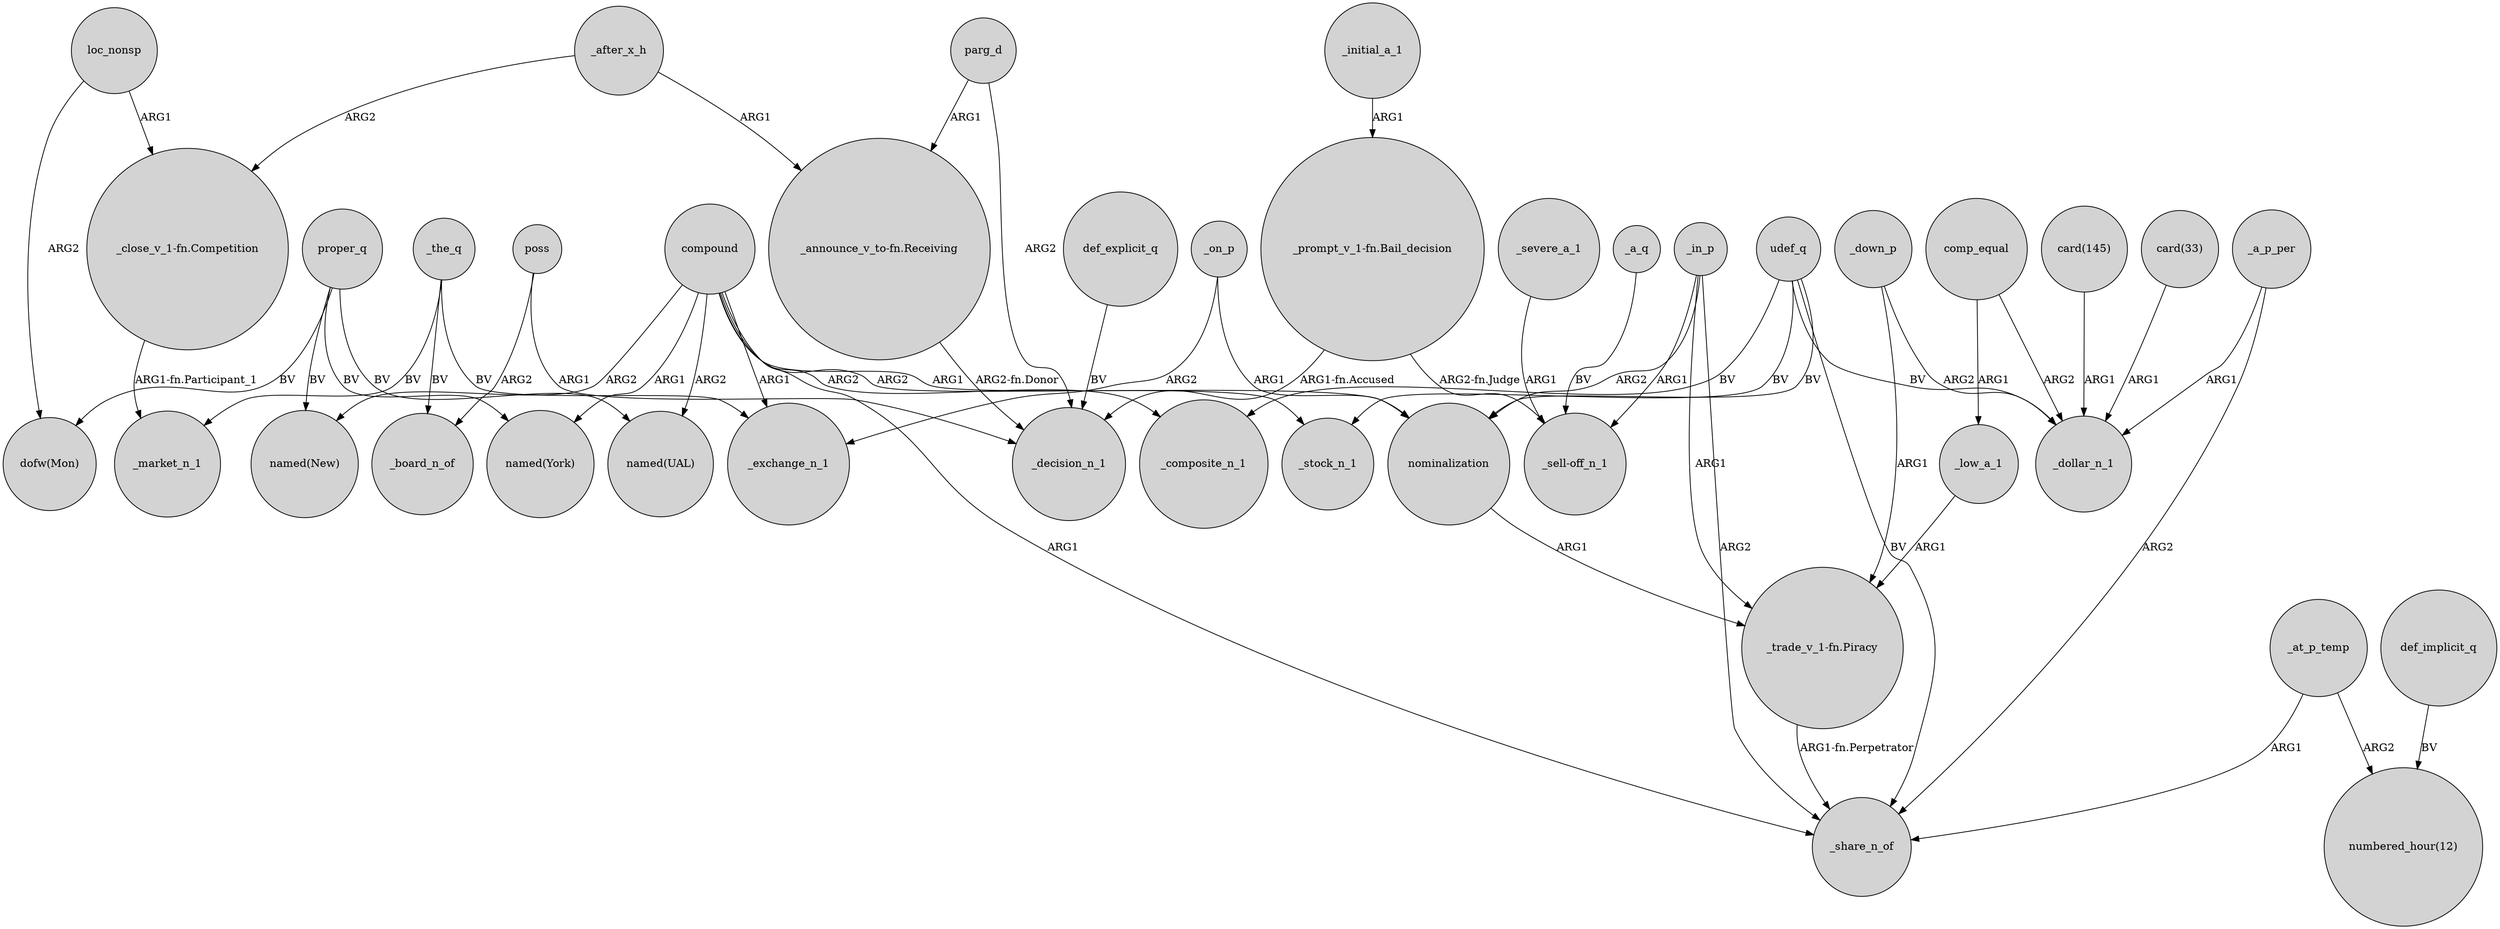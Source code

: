 digraph {
	node [shape=circle style=filled]
	_on_p -> nominalization [label=ARG1]
	nominalization -> "_trade_v_1-fn.Piracy" [label=ARG1]
	_down_p -> "_trade_v_1-fn.Piracy" [label=ARG1]
	"card(145)" -> _dollar_n_1 [label=ARG1]
	"_trade_v_1-fn.Piracy" -> _share_n_of [label="ARG1-fn.Perpetrator"]
	def_implicit_q -> "numbered_hour(12)" [label=BV]
	loc_nonsp -> "_close_v_1-fn.Competition" [label=ARG1]
	_in_p -> "_sell-off_n_1" [label=ARG1]
	compound -> "named(New)" [label=ARG2]
	compound -> _share_n_of [label=ARG1]
	_in_p -> "_trade_v_1-fn.Piracy" [label=ARG1]
	proper_q -> "named(New)" [label=BV]
	udef_q -> nominalization [label=BV]
	def_explicit_q -> _decision_n_1 [label=BV]
	proper_q -> "dofw(Mon)" [label=BV]
	poss -> _decision_n_1 [label=ARG1]
	"_announce_v_to-fn.Receiving" -> _decision_n_1 [label="ARG2-fn.Donor"]
	_at_p_temp -> _share_n_of [label=ARG1]
	_severe_a_1 -> "_sell-off_n_1" [label=ARG1]
	_the_q -> _board_n_of [label=BV]
	_after_x_h -> "_close_v_1-fn.Competition" [label=ARG2]
	_on_p -> _exchange_n_1 [label=ARG2]
	compound -> _exchange_n_1 [label=ARG1]
	_the_q -> _market_n_1 [label=BV]
	parg_d -> _decision_n_1 [label=ARG2]
	_initial_a_1 -> "_prompt_v_1-fn.Bail_decision" [label=ARG1]
	proper_q -> "named(UAL)" [label=BV]
	proper_q -> "named(York)" [label=BV]
	compound -> nominalization [label=ARG1]
	"card(33)" -> _dollar_n_1 [label=ARG1]
	udef_q -> _stock_n_1 [label=BV]
	loc_nonsp -> "dofw(Mon)" [label=ARG2]
	comp_equal -> _dollar_n_1 [label=ARG2]
	_a_p_per -> _share_n_of [label=ARG2]
	udef_q -> _share_n_of [label=BV]
	compound -> _stock_n_1 [label=ARG2]
	udef_q -> _dollar_n_1 [label=BV]
	"_prompt_v_1-fn.Bail_decision" -> _decision_n_1 [label="ARG1-fn.Accused"]
	poss -> _board_n_of [label=ARG2]
	_down_p -> _dollar_n_1 [label=ARG2]
	_low_a_1 -> "_trade_v_1-fn.Piracy" [label=ARG1]
	_a_p_per -> _dollar_n_1 [label=ARG1]
	compound -> "named(UAL)" [label=ARG2]
	udef_q -> _composite_n_1 [label=BV]
	_after_x_h -> "_announce_v_to-fn.Receiving" [label=ARG1]
	compound -> "named(York)" [label=ARG1]
	_a_q -> "_sell-off_n_1" [label=BV]
	parg_d -> "_announce_v_to-fn.Receiving" [label=ARG1]
	comp_equal -> _low_a_1 [label=ARG1]
	_in_p -> nominalization [label=ARG2]
	_at_p_temp -> "numbered_hour(12)" [label=ARG2]
	compound -> _composite_n_1 [label=ARG2]
	_the_q -> _exchange_n_1 [label=BV]
	_in_p -> _share_n_of [label=ARG2]
	"_close_v_1-fn.Competition" -> _market_n_1 [label="ARG1-fn.Participant_1"]
	"_prompt_v_1-fn.Bail_decision" -> "_sell-off_n_1" [label="ARG2-fn.Judge"]
}
